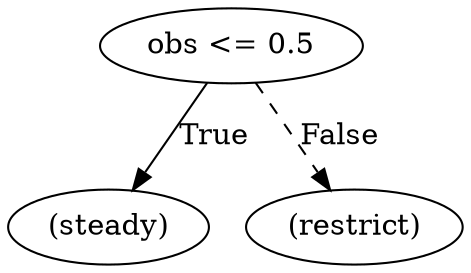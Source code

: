 digraph {
0 [label="obs <= 0.5"];
1 [label="(steady)"];
0 -> 1 [label="True"];
2 [label="(restrict)"];
0 -> 2 [style="dashed", label="False"];

}